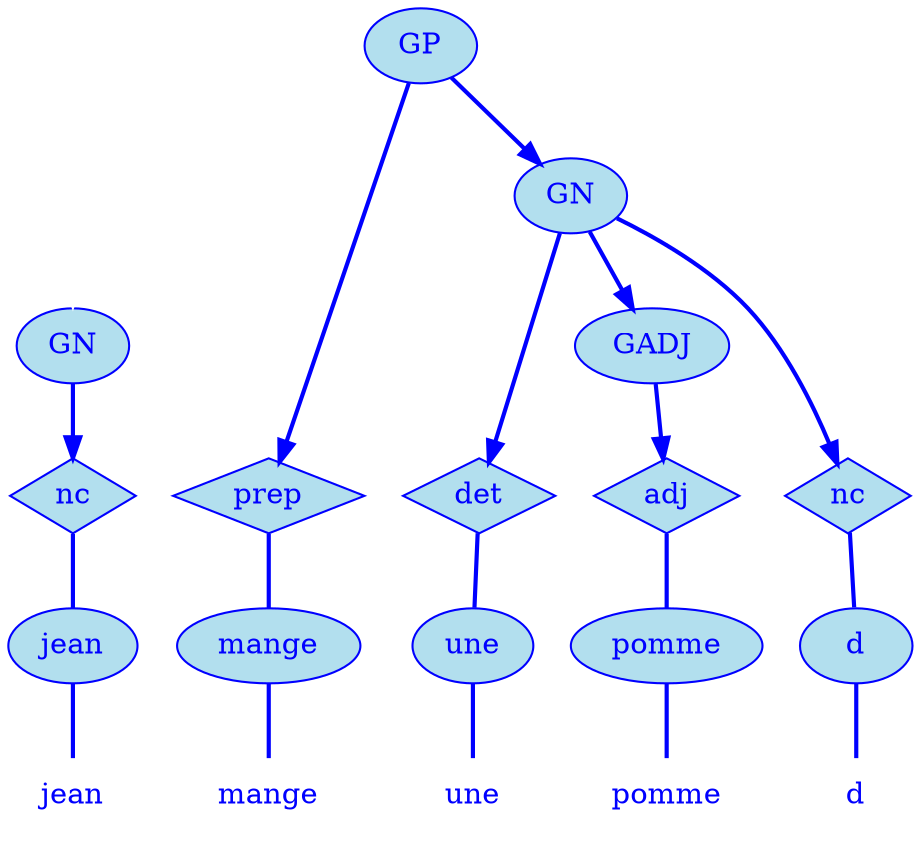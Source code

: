 digraph g {
	graph [bb="0,0,426,396"];
	node [label="\N"];
	graph [_draw_="c 5 -white C 5 -white P 4 0 0 0 396 426 396 426 0 ",
		xdotversion="1.2"];
	"mc1s1_t1#token84" [label=jean, shape=plaintext, fillcolor=lightblue2, fontcolor=blue, pos="31,18", width="0.75", height="0.50", _ldraw_="F 14.000000 11 -Times-Roman c 4 -blue T 31 13 0 29 4 -jean "];
	"mc1s1_W1#wordmc1s1_t1#token" [label=jean, shape=ellipse, fillcolor=lightblue2, fontcolor=blue, pos="31,90", width="0.86", height="0.50", color=blue, style=filled, _draw_="S 6 -filled c 4 -blue C 10 -lightblue2 E 31 90 31 18 ", _ldraw_="F 14.000000 11 -Times-Roman c 4 -blue T 31 85 0 29 4 -jean "];
	"mc1s1_P1L1#pos" [label=nc, shape=diamond, fillcolor=lightblue2, fontcolor=blue, pos="31,162", width="0.75", height="0.50", color=blue, style=filled, _draw_="S 6 -filled c 4 -blue C 10 -lightblue2 P 4 31 180 4 162 31 144 58 162 ", _ldraw_="F 14.000000 11 -Times-Roman c 4 -blue T 31 157 0 16 2 -nc "];
	"mc1s1_chk1#chunk" [label=GN, fillcolor=lightblue2, fontcolor=blue, pos="31,234", width="0.75", height="0.50", color=blue, style=filled, arrowhead=doubleoctagon, _draw_="S 6 -filled c 4 -blue C 10 -lightblue2 E 31 234 27 18 ", _ldraw_="F 14.000000 11 -Times-Roman c 4 -blue T 31 229 0 22 2 -GN "];
	"mc1s1_t3#token87" [label=mange, shape=plaintext, fillcolor=lightblue2, fontcolor=blue, pos="124,18", width="0.86", height="0.50", _ldraw_="F 14.000000 11 -Times-Roman c 4 -blue T 124 13 0 47 5 -mange "];
	"mc1s1_W2#wordmc1s1_t3#token" [label=mange, shape=ellipse, fillcolor=lightblue2, fontcolor=blue, pos="124,90", width="1.22", height="0.50", color=blue, style=filled, _draw_="S 6 -filled c 4 -blue C 10 -lightblue2 E 124 90 44 18 ", _ldraw_="F 14.000000 11 -Times-Roman c 4 -blue T 124 85 0 47 5 -mange "];
	"mc1s1_P18#pos" [label=prep, shape=diamond, fillcolor=lightblue2, fontcolor=blue, pos="136,162", width="0.89", height="0.50", color=blue, style=filled, _draw_="S 6 -filled c 4 -blue C 10 -lightblue2 P 4 136 180 104 162 136 144 168 162 ", _ldraw_="F 14.000000 11 -Times-Roman c 4 -blue T 136 157 0 31 4 -prep "];
	"mc1s1_t5#token78" [label=une, shape=plaintext, fillcolor=lightblue2, fontcolor=blue, pos="215,18", width="0.75", height="0.50", _ldraw_="F 14.000000 11 -Times-Roman c 4 -blue T 215 13 0 26 3 -une "];
	"mc1s1_W3#wordmc1s1_t5#token" [label=une, shape=ellipse, fillcolor=lightblue2, fontcolor=blue, pos="215,90", width="0.81", height="0.50", color=blue, style=filled, _draw_="S 6 -filled c 4 -blue C 10 -lightblue2 E 215 90 29 18 ", _ldraw_="F 14.000000 11 -Times-Roman c 4 -blue T 215 85 0 26 3 -une "];
	"mc1s1_P28L1#pos" [label=det, shape=diamond, fillcolor=lightblue2, fontcolor=blue, pos="220,162", width="0.75", height="0.50", color=blue, style=filled, _draw_="S 6 -filled c 4 -blue C 10 -lightblue2 P 4 220 180 193 162 220 144 247 162 ", _ldraw_="F 14.000000 11 -Times-Roman c 4 -blue T 220 157 0 23 3 -det "];
	"mc1s1_t7#token16" [label=pomme, shape=plaintext, fillcolor=lightblue2, fontcolor=blue, pos="308,18", width="0.92", height="0.50", _ldraw_="F 14.000000 11 -Times-Roman c 4 -blue T 308 13 0 50 5 -pomme "];
	"mc1s1_W4#wordmc1s1_t7#token" [label=pomme, shape=ellipse, fillcolor=lightblue2, fontcolor=blue, pos="308,90", width="1.28", height="0.50", color=blue, style=filled, _draw_="S 6 -filled c 4 -blue C 10 -lightblue2 E 308 90 46 18 ", _ldraw_="F 14.000000 11 -Times-Roman c 4 -blue T 308 85 0 50 5 -pomme "];
	"mc1s1_P32#pos" [label=adj, shape=diamond, fillcolor=lightblue2, fontcolor=blue, pos="302,162", width="0.75", height="0.50", color=blue, style=filled, _draw_="S 6 -filled c 4 -blue C 10 -lightblue2 P 4 302 180 275 162 302 144 329 162 ", _ldraw_="F 14.000000 11 -Times-Roman c 4 -blue T 302 157 0 20 3 -adj "];
	"mc1s1_chk0#chunk" [label=GADJ, fillcolor=lightblue2, fontcolor=blue, pos="297,234", width="1.03", height="0.50", color=blue, style=filled, arrowhead=doubleoctagon, _draw_="S 6 -filled c 4 -blue C 10 -lightblue2 E 297 234 37 18 ", _ldraw_="F 14.000000 11 -Times-Roman c 4 -blue T 297 229 0 37 4 -GADJ "];
	"mc1s1_t9#token94" [label=d, shape=plaintext, fillcolor=lightblue2, fontcolor=blue, pos="399,18", width="0.75", height="0.50", _ldraw_="F 14.000000 11 -Times-Roman c 4 -blue T 399 13 0 8 1 -d "];
	"mc1s1_W5#wordmc1s1_t9#token" [label=d, shape=ellipse, fillcolor=lightblue2, fontcolor=blue, pos="399,90", width="0.75", height="0.50", color=blue, style=filled, _draw_="S 6 -filled c 4 -blue C 10 -lightblue2 E 399 90 27 18 ", _ldraw_="F 14.000000 11 -Times-Roman c 4 -blue T 399 85 0 8 1 -d "];
	"mc1s1_P57L1#pos" [label=nc, shape=diamond, fillcolor=lightblue2, fontcolor=blue, pos="389,162", width="0.75", height="0.50", color=blue, style=filled, _draw_="S 6 -filled c 4 -blue C 10 -lightblue2 P 4 389 180 362 162 389 144 416 162 ", _ldraw_="F 14.000000 11 -Times-Roman c 4 -blue T 389 157 0 16 2 -nc "];
	"mc1s1_chk2#chunk" [label=GN, fillcolor=lightblue2, fontcolor=blue, pos="260,306", width="0.75", height="0.50", color=blue, style=filled, arrowhead=doubleoctagon, _draw_="S 6 -filled c 4 -blue C 10 -lightblue2 E 260 306 27 18 ", _ldraw_="F 14.000000 11 -Times-Roman c 4 -blue T 260 301 0 22 2 -GN "];
	"mc1s1_chk6#chunk" [label=GP, fillcolor=lightblue2, fontcolor=blue, pos="221,378", width="0.75", height="0.50", color=blue, style=filled, arrowhead=doubleoctagon, _draw_="S 6 -filled c 4 -blue C 10 -lightblue2 E 221 378 27 18 ", _ldraw_="F 14.000000 11 -Times-Roman c 4 -blue T 221 373 0 20 2 -GP "];
	"mc1s1_chk1#chunk#empty" [shape=point, fillcolor=white, fontcolor=white, pos="31,378", width="0.06", height="0.06", color=white, size=2, _draw_="S 6 -filled c 5 -white C 5 -white E 31 378 2 2 "];
	"mc1s1_W1#wordmc1s1_t1#token" -> "mc1s1_t1#token84" [arrowhead=none, color=blue, fontcolor=blue, style=bold, minlen=1, pos="31,72 31,61 31,47 31,36", _draw_="S 4 -bold c 4 -blue B 4 31 72 31 61 31 47 31 36 "];
	"mc1s1_P1L1#pos" -> "mc1s1_W1#wordmc1s1_t1#token" [arrowhead=none, color=blue, fontcolor=blue, style=bold, minlen=1, pos="31,144 31,133 31,119 31,108", _draw_="S 4 -bold c 4 -blue B 4 31 144 31 133 31 119 31 108 "];
	"mc1s1_chk1#chunk" -> "mc1s1_P1L1#pos" [color=blue, fontcolor=blue, style=bold, minlen=1, pos="e,31,180 31,216 31,208 31,199 31,190", shape=normal, _draw_="S 4 -bold c 4 -blue B 4 31 216 31 208 31 199 31 190 ", _hdraw_="S 5 -solid S 15 -setlinewidth(1) c 4 -blue C 4 -blue P 3 35 190 31 180 28 190 "];
	"mc1s1_W2#wordmc1s1_t3#token" -> "mc1s1_t3#token87" [arrowhead=none, color=blue, fontcolor=blue, style=bold, minlen=1, pos="124,72 124,61 124,47 124,36", _draw_="S 4 -bold c 4 -blue B 4 124 72 124 61 124 47 124 36 "];
	"mc1s1_P18#pos" -> "mc1s1_W2#wordmc1s1_t3#token" [arrowhead=none, color=blue, fontcolor=blue, style=bold, minlen=1, pos="133,145 131,134 129,119 127,108", _draw_="S 4 -bold c 4 -blue B 4 133 145 131 134 129 119 127 108 "];
	"mc1s1_W3#wordmc1s1_t5#token" -> "mc1s1_t5#token78" [arrowhead=none, color=blue, fontcolor=blue, style=bold, minlen=1, pos="215,72 215,61 215,47 215,36", _draw_="S 4 -bold c 4 -blue B 4 215 72 215 61 215 47 215 36 "];
	"mc1s1_P28L1#pos" -> "mc1s1_W3#wordmc1s1_t5#token" [arrowhead=none, color=blue, fontcolor=blue, style=bold, minlen=1, pos="219,145 218,134 217,119 216,108", _draw_="S 4 -bold c 4 -blue B 4 219 145 218 134 217 119 216 108 "];
	"mc1s1_W4#wordmc1s1_t7#token" -> "mc1s1_t7#token16" [arrowhead=none, color=blue, fontcolor=blue, style=bold, minlen=1, pos="308,72 308,61 308,47 308,36", _draw_="S 4 -bold c 4 -blue B 4 308 72 308 61 308 47 308 36 "];
	"mc1s1_P32#pos" -> "mc1s1_W4#wordmc1s1_t7#token" [arrowhead=none, color=blue, fontcolor=blue, style=bold, minlen=1, pos="303,145 304,134 305,119 306,108", _draw_="S 4 -bold c 4 -blue B 4 303 145 304 134 305 119 306 108 "];
	"mc1s1_chk0#chunk" -> "mc1s1_P32#pos" [color=blue, fontcolor=blue, style=bold, minlen=1, pos="e,301,180 298,216 299,208 299,199 300,190", shape=normal, _draw_="S 4 -bold c 4 -blue B 4 298 216 299 208 299 199 300 190 ", _hdraw_="S 5 -solid S 15 -setlinewidth(1) c 4 -blue C 4 -blue P 3 303 190 301 180 297 190 "];
	"mc1s1_W5#wordmc1s1_t9#token" -> "mc1s1_t9#token94" [arrowhead=none, color=blue, fontcolor=blue, style=bold, minlen=1, pos="399,72 399,61 399,47 399,36", _draw_="S 4 -bold c 4 -blue B 4 399 72 399 61 399 47 399 36 "];
	"mc1s1_P57L1#pos" -> "mc1s1_W5#wordmc1s1_t9#token" [arrowhead=none, color=blue, fontcolor=blue, style=bold, minlen=1, pos="391,145 393,134 395,119 396,108", _draw_="S 4 -bold c 4 -blue B 4 391 145 393 134 395 119 396 108 "];
	"mc1s1_chk2#chunk" -> "mc1s1_P28L1#pos" [color=blue, fontcolor=blue, style=bold, minlen=2, pos="e,224,177 255,288 248,262 235,216 227,187", shape=normal, _draw_="S 4 -bold c 4 -blue B 4 255 288 248 262 235 216 227 187 ", _hdraw_="S 5 -solid S 15 -setlinewidth(1) c 4 -blue C 4 -blue P 3 230 186 224 177 224 188 "];
	"mc1s1_chk2#chunk" -> "mc1s1_chk0#chunk" [color=blue, fontcolor=blue, style=bold, minlen=1, pos="e,288,252 269,289 274,281 279,270 283,261", shape=normal, _draw_="S 4 -bold c 4 -blue B 4 269 289 274 281 279 270 283 261 ", _hdraw_="S 5 -solid S 15 -setlinewidth(1) c 4 -blue C 4 -blue P 3 286 262 288 252 280 259 "];
	"mc1s1_chk2#chunk" -> "mc1s1_P57L1#pos" [color=blue, fontcolor=blue, style=bold, minlen=2, pos="e,384,177 282,295 300,286 326,271 343,252 360,233 373,206 380,187", shape=normal, _draw_="S 4 -bold c 4 -blue B 7 282 295 300 286 326 271 343 252 360 233 373 206 380 187 ", _hdraw_="S 5 -solid S 15 -setlinewidth(1) c 4 -blue C 4 -blue P 3 384 188 384 177 377 185 "];
	"mc1s1_chk6#chunk" -> "mc1s1_P18#pos" [color=blue, fontcolor=blue, style=bold, minlen=3, pos="e,142,177 214,360 199,322 163,231 146,186", shape=normal, _draw_="S 4 -bold c 4 -blue B 4 214 360 199 322 163 231 146 186 ", _hdraw_="S 5 -solid S 15 -setlinewidth(1) c 4 -blue C 4 -blue P 3 149 185 142 177 143 188 "];
	"mc1s1_chk6#chunk" -> "mc1s1_chk2#chunk" [color=blue, fontcolor=blue, style=bold, minlen=1, pos="e,251,323 230,361 235,353 241,342 246,332", shape=normal, _draw_="S 4 -bold c 4 -blue B 4 230 361 235 353 241 342 246 332 ", _hdraw_="S 5 -solid S 15 -setlinewidth(1) c 4 -blue C 4 -blue P 3 249 333 251 323 243 330 "];
	"mc1s1_chk1#chunk#empty" -> "mc1s1_chk1#chunk" [color=white, fontcolor=white, minlen=2, pos="e,31,252 31,376 31,362 31,300 31,262", shape=none, _draw_="c 5 -white B 4 31 376 31 362 31 300 31 262 ", _hdraw_="S 5 -solid S 15 -setlinewidth(1) c 5 -white C 5 -white P 3 35 262 31 252 28 262 "];
}
